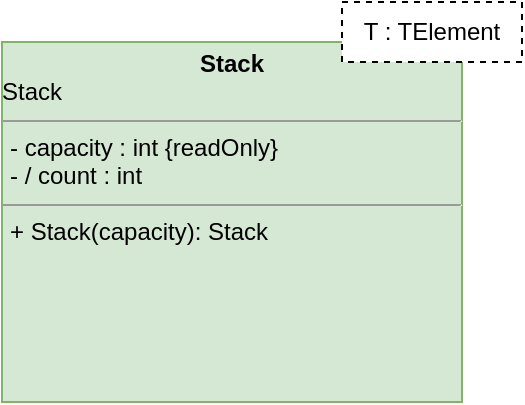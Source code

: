 <mxfile version="22.0.3" type="device">
  <diagram name="Seite-1" id="d6-_jBO8ks0J4Jw-SI9Y">
    <mxGraphModel dx="474" dy="835" grid="1" gridSize="10" guides="1" tooltips="1" connect="1" arrows="1" fold="1" page="1" pageScale="1" pageWidth="827" pageHeight="1169" math="0" shadow="0">
      <root>
        <mxCell id="0" />
        <mxCell id="1" parent="0" />
        <mxCell id="2p_5pG_dRqr9ecJX_rro-10" value="&lt;p style=&quot;margin:0px;margin-top:4px;text-align:center;&quot;&gt;&lt;b&gt;Stack&lt;/b&gt;&lt;/p&gt;Stack&lt;hr size=&quot;1&quot;&gt;&lt;p style=&quot;margin:0px;margin-left:4px;&quot;&gt;- capacity : int {readOnly}&lt;/p&gt;&lt;p style=&quot;margin:0px;margin-left:4px;&quot;&gt;- / count : int&lt;/p&gt;&lt;hr size=&quot;1&quot;&gt;&lt;p style=&quot;margin:0px;margin-left:4px;&quot;&gt;+ Stack(capacity): Stack&lt;/p&gt;" style="verticalAlign=top;align=left;overflow=fill;fontSize=12;fontFamily=Helvetica;html=1;whiteSpace=wrap;fillColor=#d5e8d4;strokeColor=#82b366;" vertex="1" parent="1">
          <mxGeometry x="90" y="730" width="230" height="180" as="geometry" />
        </mxCell>
        <mxCell id="2p_5pG_dRqr9ecJX_rro-5" value="T : TElement" style="fontStyle=0;dashed=1;html=1;whiteSpace=wrap;" vertex="1" parent="1">
          <mxGeometry x="260" y="710" width="90" height="30" as="geometry" />
        </mxCell>
      </root>
    </mxGraphModel>
  </diagram>
</mxfile>
